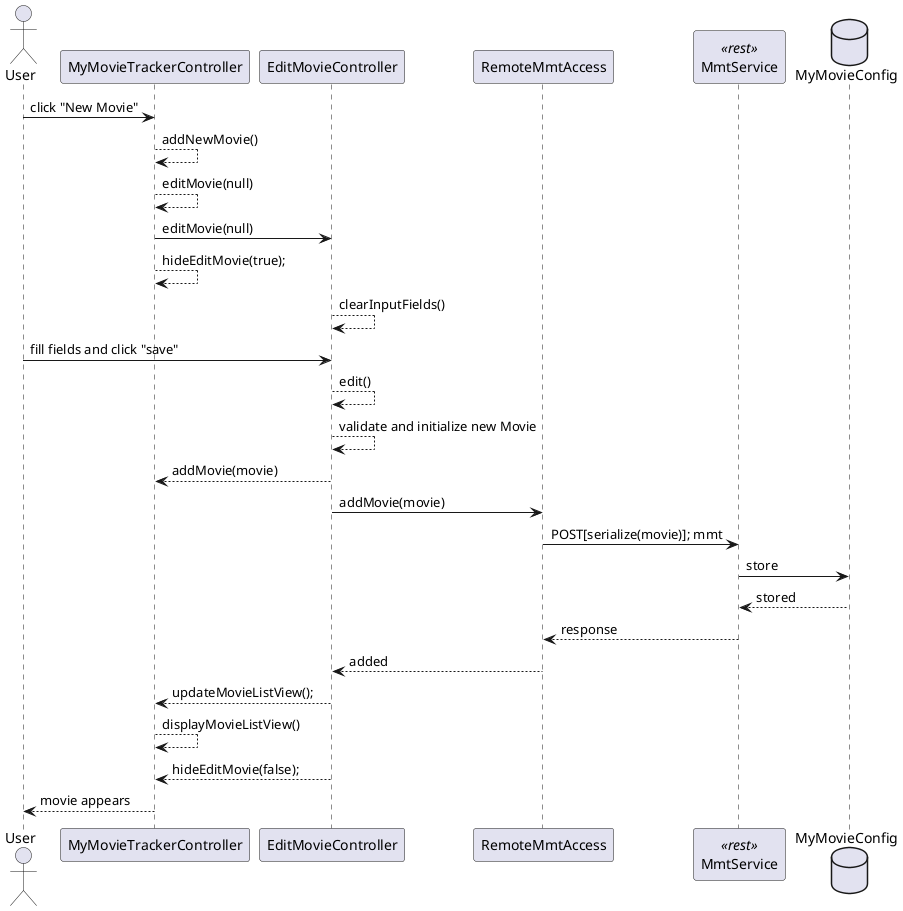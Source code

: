 
@startuml "sequence-diagram"
actor User as user
database MyMovieConfig as storage order 5
participant "MmtService" as rest  <<rest>> order 3




user -> MyMovieTrackerController: click "New Movie"

MyMovieTrackerController --> MyMovieTrackerController: addNewMovie()
MyMovieTrackerController --> MyMovieTrackerController: editMovie(null)
MyMovieTrackerController -> EditMovieController: editMovie(null)
MyMovieTrackerController --> MyMovieTrackerController: hideEditMovie(true);
EditMovieController --> EditMovieController: clearInputFields()
user -> EditMovieController: fill fields and click "save"
EditMovieController --> EditMovieController: edit()
EditMovieController --> EditMovieController: validate and initialize new Movie
EditMovieController --> MyMovieTrackerController:addMovie(movie)
EditMovieController -> RemoteMmtAccess:addMovie(movie)
RemoteMmtAccess -> rest: POST[serialize(movie)]; mmt
rest -> storage: store
rest <-- storage: stored
RemoteMmtAccess <-- rest: response
EditMovieController <-- RemoteMmtAccess:added
EditMovieController --> MyMovieTrackerController: updateMovieListView();
MyMovieTrackerController --> MyMovieTrackerController: displayMovieListView()
EditMovieController --> MyMovieTrackerController: hideEditMovie(false);
user <-- MyMovieTrackerController: movie appears


@enduml